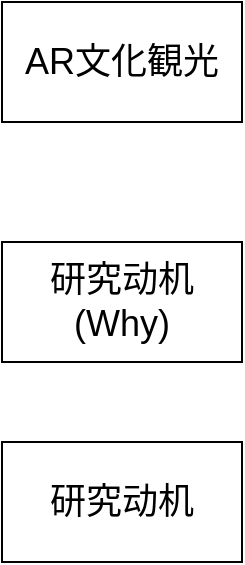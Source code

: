 <mxfile>
    <diagram id="Ak6OZtN7oj5A9qNA5FTk" name="Page-1">
        <mxGraphModel dx="1141" dy="802" grid="1" gridSize="10" guides="1" tooltips="1" connect="1" arrows="1" fold="1" page="1" pageScale="1" pageWidth="1200" pageHeight="1600" math="0" shadow="0">
            <root>
                <mxCell id="0"/>
                <mxCell id="1" parent="0"/>
                <mxCell id="2" value="&lt;font style=&quot;font-size: 18px;&quot;&gt;AR文化観光&lt;/font&gt;" style="rounded=0;whiteSpace=wrap;html=1;" parent="1" vertex="1">
                    <mxGeometry x="560" y="230" width="120" height="60" as="geometry"/>
                </mxCell>
                <mxCell id="41" value="&lt;span style=&quot;font-size: 18px;&quot;&gt;研究动机(Why)&lt;/span&gt;" style="rounded=0;whiteSpace=wrap;html=1;" vertex="1" parent="1">
                    <mxGeometry x="560" y="350" width="120" height="60" as="geometry"/>
                </mxCell>
                <mxCell id="42" value="&lt;span style=&quot;font-size: 18px;&quot;&gt;研究动机&lt;/span&gt;" style="rounded=0;whiteSpace=wrap;html=1;" vertex="1" parent="1">
                    <mxGeometry x="560" y="450" width="120" height="60" as="geometry"/>
                </mxCell>
            </root>
        </mxGraphModel>
    </diagram>
</mxfile>
